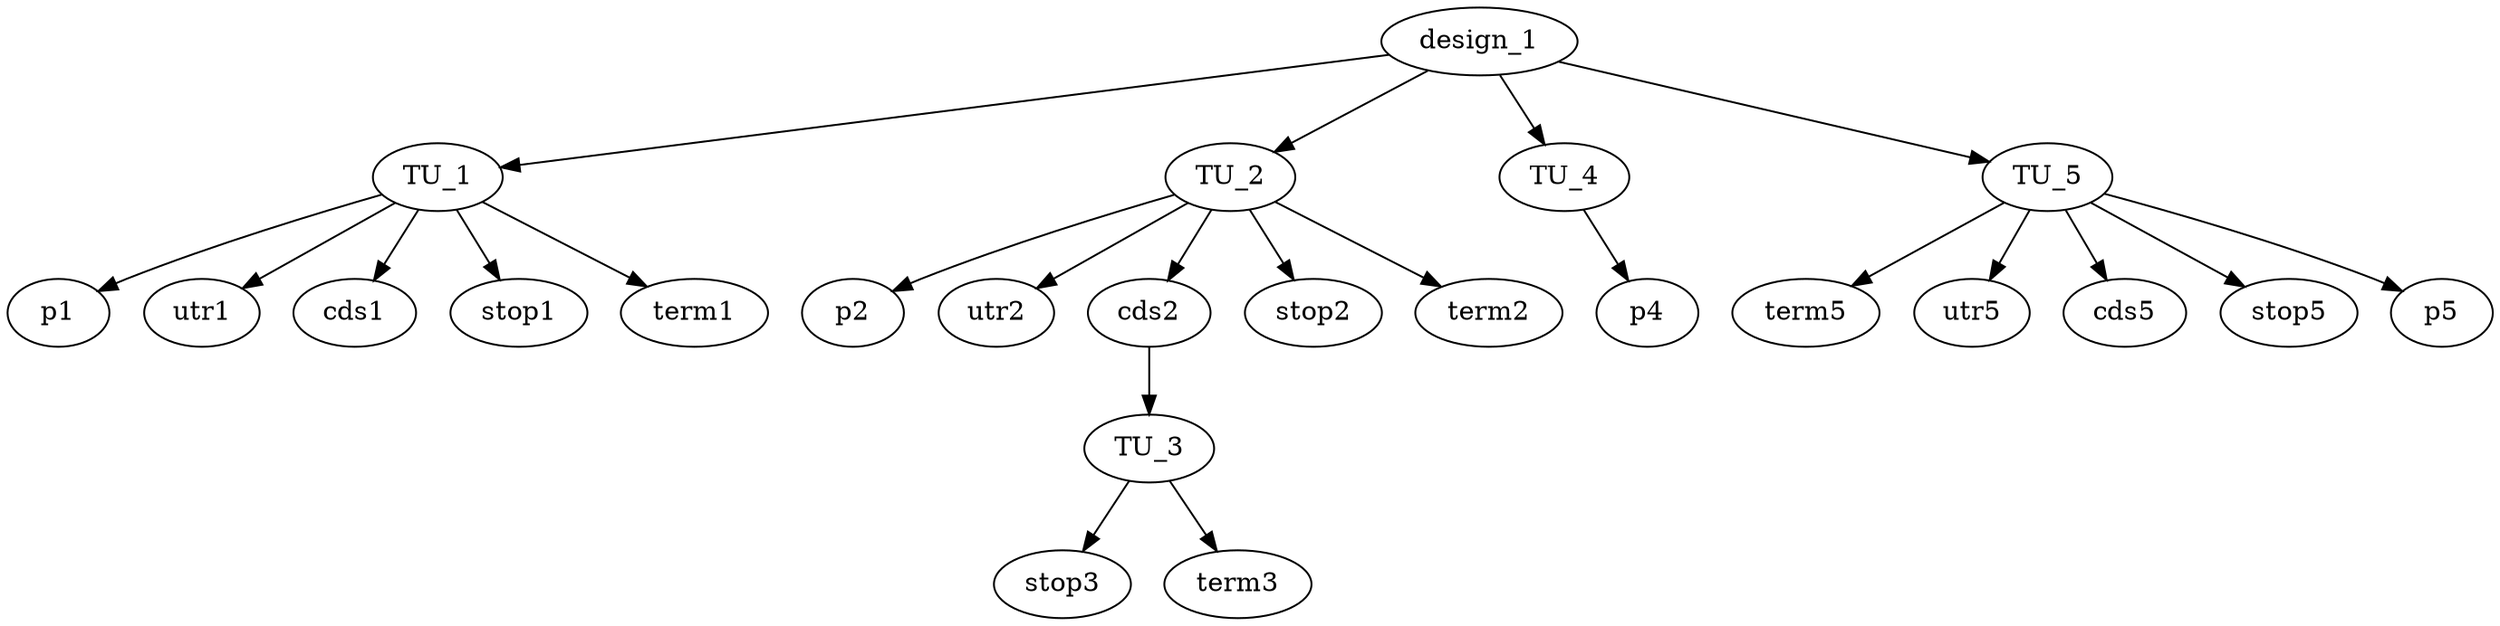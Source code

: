digraph tree {
    "0x104f38f10" [label="design_1"];
    "0x104f38ee0" [label="TU_1"];
    "0x104f38be0" [label="p1"];
    "0x104f38ac0" [label="utr1"];
    "0x104f38bb0" [label="cds1"];
    "0x1051618b0" [label="stop1"];
    "0x105161910" [label="term1"];
    "0x105161970" [label="TU_2"];
    "0x1051619d0" [label="p2"];
    "0x105161a00" [label="utr2"];
    "0x105161a60" [label="cds2"];
    "0x105161b80" [label="TU_3"];
    "0x105161be0" [label="stop3"];
    "0x105161c10" [label="term3"];
    "0x105161ac0" [label="stop2"];
    "0x105161b20" [label="term2"];
    "0x105161c70" [label="TU_4"];
    "0x105161cd0" [label="p4"];
    "0x105161d00" [label="TU_5"];
    "0x105161d60" [label="term5"];
    "0x105161d90" [label="utr5"];
    "0x105161df0" [label="cds5"];
    "0x105161e50" [label="stop5"];
    "0x105161eb0" [label="p5"];
    "0x104f38f10" -> "0x104f38ee0";
    "0x104f38f10" -> "0x105161970";
    "0x104f38f10" -> "0x105161c70";
    "0x104f38f10" -> "0x105161d00";
    "0x104f38ee0" -> "0x104f38be0";
    "0x104f38ee0" -> "0x104f38ac0";
    "0x104f38ee0" -> "0x104f38bb0";
    "0x104f38ee0" -> "0x1051618b0";
    "0x104f38ee0" -> "0x105161910";
    "0x105161970" -> "0x1051619d0";
    "0x105161970" -> "0x105161a00";
    "0x105161970" -> "0x105161a60";
    "0x105161970" -> "0x105161ac0";
    "0x105161970" -> "0x105161b20";
    "0x105161a60" -> "0x105161b80";
    "0x105161b80" -> "0x105161be0";
    "0x105161b80" -> "0x105161c10";
    "0x105161c70" -> "0x105161cd0";
    "0x105161d00" -> "0x105161d60";
    "0x105161d00" -> "0x105161d90";
    "0x105161d00" -> "0x105161df0";
    "0x105161d00" -> "0x105161e50";
    "0x105161d00" -> "0x105161eb0";
}
